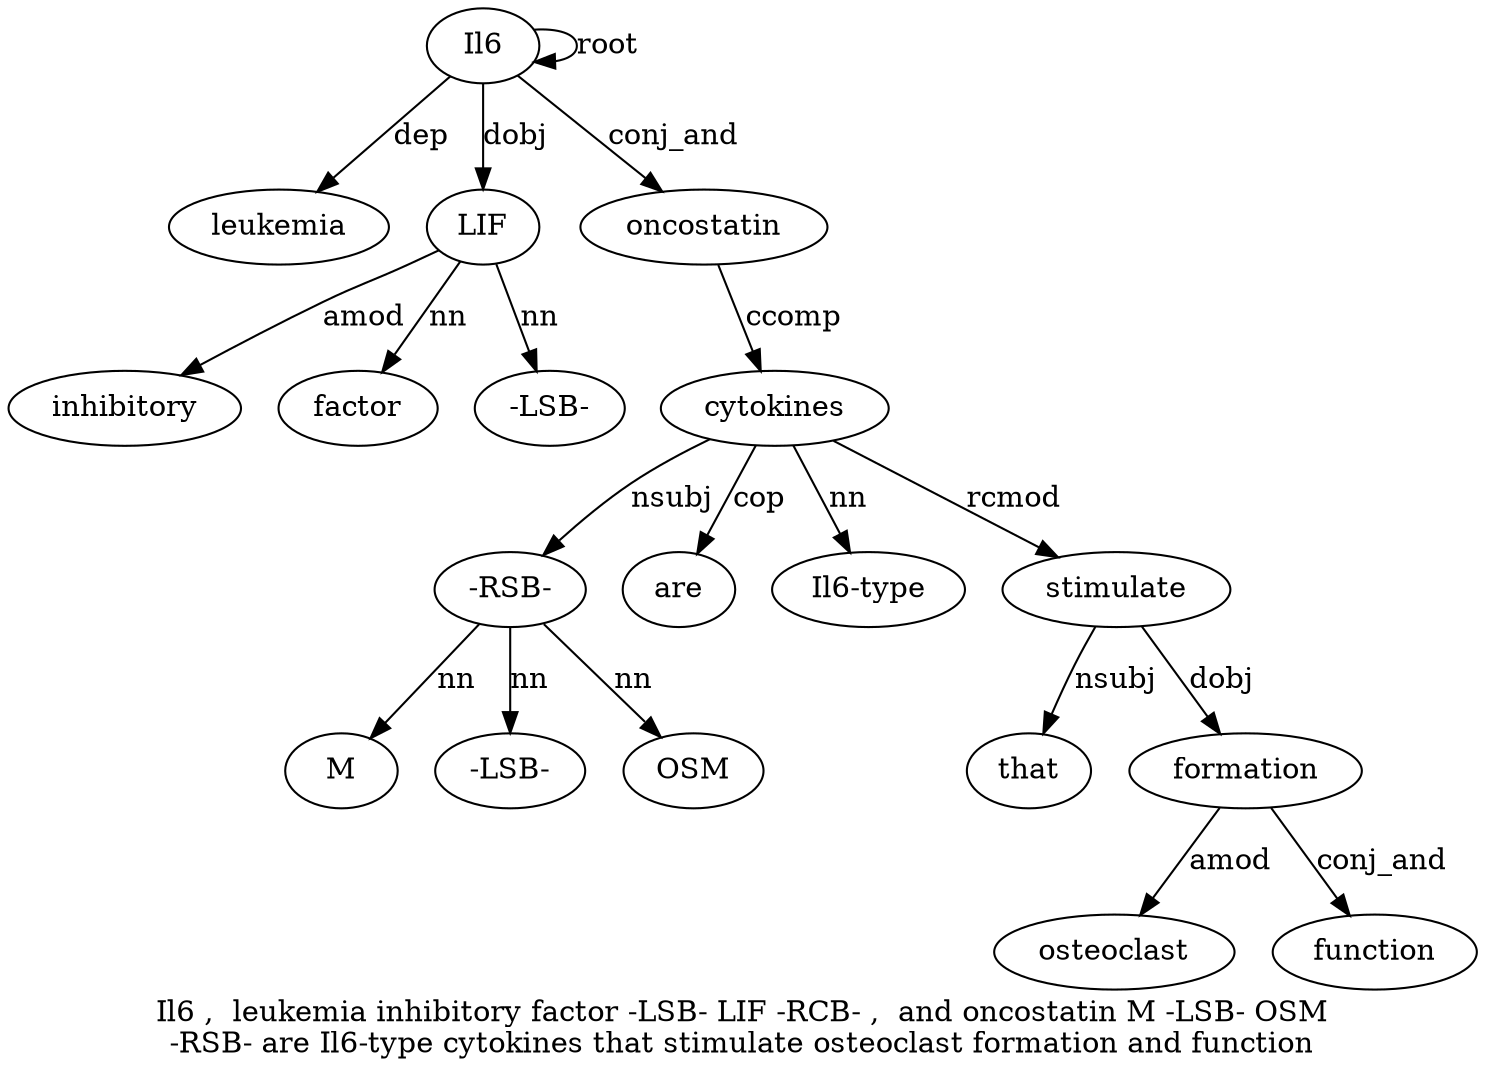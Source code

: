 digraph "Il6 ,  leukemia inhibitory factor -LSB- LIF -RCB- ,  and oncostatin M -LSB- OSM -RSB- are Il6-type cytokines that stimulate osteoclast formation and function" {
label="Il6 ,  leukemia inhibitory factor -LSB- LIF -RCB- ,  and oncostatin M -LSB- OSM
-RSB- are Il6-type cytokines that stimulate osteoclast formation and function";
Il61 [style=filled, fillcolor=white, label=Il6];
Il61 -> Il61  [label=root];
leukemia3 [style=filled, fillcolor=white, label=leukemia];
Il61 -> leukemia3  [label=dep];
LIF7 [style=filled, fillcolor=white, label=LIF];
inhibitory4 [style=filled, fillcolor=white, label=inhibitory];
LIF7 -> inhibitory4  [label=amod];
factor5 [style=filled, fillcolor=white, label=factor];
LIF7 -> factor5  [label=nn];
"-LSB-6" [style=filled, fillcolor=white, label="-LSB-"];
LIF7 -> "-LSB-6"  [label=nn];
Il61 -> LIF7  [label=dobj];
oncostatin11 [style=filled, fillcolor=white, label=oncostatin];
Il61 -> oncostatin11  [label=conj_and];
"-RSB-15" [style=filled, fillcolor=white, label="-RSB-"];
M12 [style=filled, fillcolor=white, label=M];
"-RSB-15" -> M12  [label=nn];
"-LSB-13" [style=filled, fillcolor=white, label="-LSB-"];
"-RSB-15" -> "-LSB-13"  [label=nn];
OSM14 [style=filled, fillcolor=white, label=OSM];
"-RSB-15" -> OSM14  [label=nn];
cytokines18 [style=filled, fillcolor=white, label=cytokines];
cytokines18 -> "-RSB-15"  [label=nsubj];
are16 [style=filled, fillcolor=white, label=are];
cytokines18 -> are16  [label=cop];
"Il6-type17" [style=filled, fillcolor=white, label="Il6-type"];
cytokines18 -> "Il6-type17"  [label=nn];
oncostatin11 -> cytokines18  [label=ccomp];
stimulate20 [style=filled, fillcolor=white, label=stimulate];
that19 [style=filled, fillcolor=white, label=that];
stimulate20 -> that19  [label=nsubj];
cytokines18 -> stimulate20  [label=rcmod];
formation22 [style=filled, fillcolor=white, label=formation];
osteoclast21 [style=filled, fillcolor=white, label=osteoclast];
formation22 -> osteoclast21  [label=amod];
stimulate20 -> formation22  [label=dobj];
function24 [style=filled, fillcolor=white, label=function];
formation22 -> function24  [label=conj_and];
}
